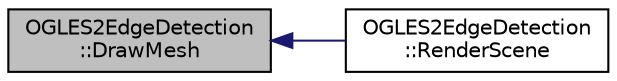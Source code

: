 digraph "OGLES2EdgeDetection::DrawMesh"
{
  edge [fontname="Helvetica",fontsize="10",labelfontname="Helvetica",labelfontsize="10"];
  node [fontname="Helvetica",fontsize="10",shape=record];
  rankdir="LR";
  Node1 [label="OGLES2EdgeDetection\l::DrawMesh",height=0.2,width=0.4,color="black", fillcolor="grey75", style="filled", fontcolor="black"];
  Node1 -> Node2 [dir="back",color="midnightblue",fontsize="10",style="solid"];
  Node2 [label="OGLES2EdgeDetection\l::RenderScene",height=0.2,width=0.4,color="black", fillcolor="white", style="filled",URL="$class_o_g_l_e_s2_edge_detection.html#a2df3b1d47eef2ec8e949f357c6f00edc"];
}
